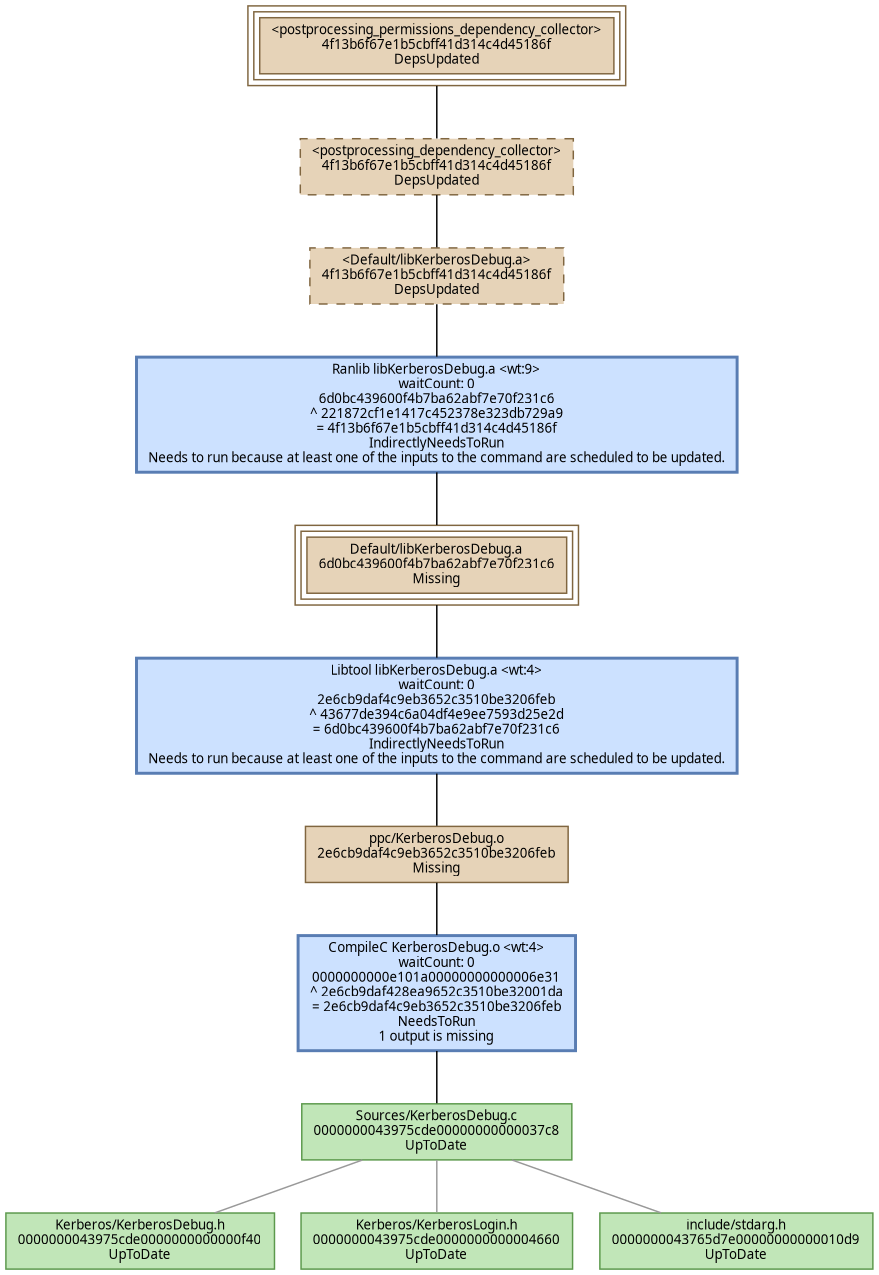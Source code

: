 digraph KerberosDebug {
   size = "10.000000,8.500000";
   concentrate = false;

   node [ shape = box, style = filled, color = "0.3 0.5 0.6", fillcolor = "0.3 0.2 0.9", fontname = "Monaco", fontsize = "9" ];
   n00001 [ label = "Default/libKerberosDebug.a\n6d0bc439600f4b7ba62abf7e70f231c6\nMissing", color = "0.1 0.5 0.5", fillcolor = "0.1 0.2 0.9", peripheries = 3 ];
   n00002 [ label = "ppc/KerberosDebug.o\n2e6cb9daf4c9eb3652c3510be3206feb\nMissing", color = "0.1 0.5 0.5", fillcolor = "0.1 0.2 0.9" ];
   n00003 [ label = "Sources/KerberosDebug.c\n0000000043975cde00000000000037c8\nUpToDate" ];
   n00004 [ label = "<Default/libKerberosDebug.a>\n4f13b6f67e1b5cbff41d314c4d45186f\nDepsUpdated", color = "0.1 0.5 0.5", fillcolor = "0.1 0.2 0.9", style = "filled,dashed" ];
   n00005 [ label = "<postprocessing_dependency_collector>\n4f13b6f67e1b5cbff41d314c4d45186f\nDepsUpdated", color = "0.1 0.5 0.5", fillcolor = "0.1 0.2 0.9", style = "filled,dashed" ];
   n00006 [ label = "<postprocessing_permissions_dependency_collector>\n4f13b6f67e1b5cbff41d314c4d45186f\nDepsUpdated", color = "0.1 0.5 0.5", fillcolor = "0.1 0.2 0.9", peripheries = 3 ];
   n00007 [ label = "Kerberos/KerberosDebug.h\n0000000043975cde0000000000000f40\nUpToDate" ];
   n00008 [ label = "Kerberos/KerberosLogin.h\n0000000043975cde0000000000004660\nUpToDate" ];
   n00009 [ label = "include/stdarg.h\n0000000043765d7e00000000000010d9\nUpToDate" ];

   node [ shape = box, style = "filled,bold", color = "0.7 0.5 0.7", fillcolor = "0.7 0.2 1.0", fontname = "Monaco", fontsize = "9" ];
   c00001 [ label = "CompileC KerberosDebug.o <wt:4>\nwaitCount: 0\n0000000000e101a00000000000006e31\n^ 2e6cb9daf428ea9652c3510be32001da\n= 2e6cb9daf4c9eb3652c3510be3206feb\nNeedsToRun\n1 output is missing", color = "0.6 0.5 0.7", fillcolor = "0.6 0.2 1.0" ];
   c00002 [ label = "Libtool libKerberosDebug.a <wt:4>\nwaitCount: 0\n2e6cb9daf4c9eb3652c3510be3206feb\n^ 43677de394c6a04df4e9ee7593d25e2d\n= 6d0bc439600f4b7ba62abf7e70f231c6\nIndirectlyNeedsToRun\nNeeds to run because at least one of the inputs to the command are scheduled to be updated.", color = "0.6 0.5 0.7", fillcolor = "0.6 0.2 1.0" ];
   c00003 [ label = "Ranlib libKerberosDebug.a <wt:9>\nwaitCount: 0\n6d0bc439600f4b7ba62abf7e70f231c6\n^ 221872cf1e1417c452378e323db729a9\n= 4f13b6f67e1b5cbff41d314c4d45186f\nIndirectlyNeedsToRun\nNeeds to run because at least one of the inputs to the command are scheduled to be updated.", color = "0.6 0.5 0.7", fillcolor = "0.6 0.2 1.0" ];

   edge [ style = solid, color = black, arrowhead = none, arrowtail = normal ];
   n00001 -> { c00002 };
   n00002 -> { c00001 };
   n00004 -> { c00003 };
   n00005 -> { n00004 };
   n00006 -> { n00005 };
   c00001 -> { n00003 };
   c00002 -> { n00002 };
   c00003 -> { n00001 };

   edge [ style = solid, color = gray60, arrowhead = none, arrowtail = normal ];
   n00003 -> { n00007 n00008 n00009 };
}

